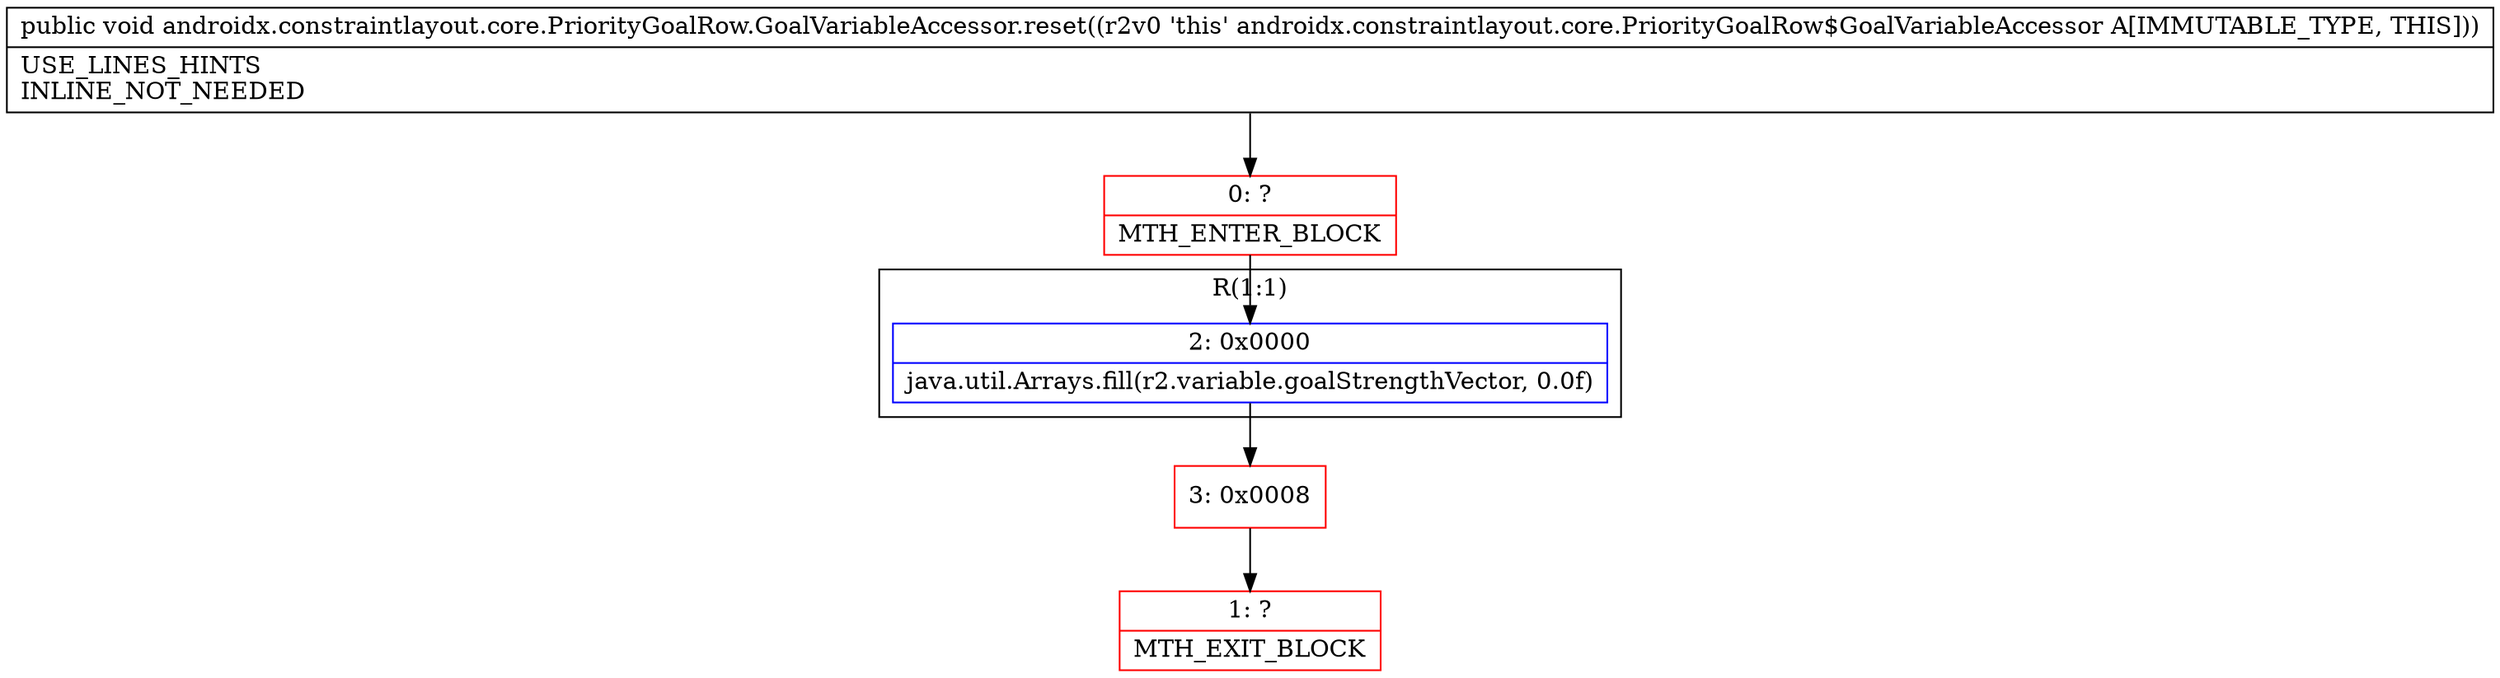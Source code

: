 digraph "CFG forandroidx.constraintlayout.core.PriorityGoalRow.GoalVariableAccessor.reset()V" {
subgraph cluster_Region_461812945 {
label = "R(1:1)";
node [shape=record,color=blue];
Node_2 [shape=record,label="{2\:\ 0x0000|java.util.Arrays.fill(r2.variable.goalStrengthVector, 0.0f)\l}"];
}
Node_0 [shape=record,color=red,label="{0\:\ ?|MTH_ENTER_BLOCK\l}"];
Node_3 [shape=record,color=red,label="{3\:\ 0x0008}"];
Node_1 [shape=record,color=red,label="{1\:\ ?|MTH_EXIT_BLOCK\l}"];
MethodNode[shape=record,label="{public void androidx.constraintlayout.core.PriorityGoalRow.GoalVariableAccessor.reset((r2v0 'this' androidx.constraintlayout.core.PriorityGoalRow$GoalVariableAccessor A[IMMUTABLE_TYPE, THIS]))  | USE_LINES_HINTS\lINLINE_NOT_NEEDED\l}"];
MethodNode -> Node_0;Node_2 -> Node_3;
Node_0 -> Node_2;
Node_3 -> Node_1;
}

